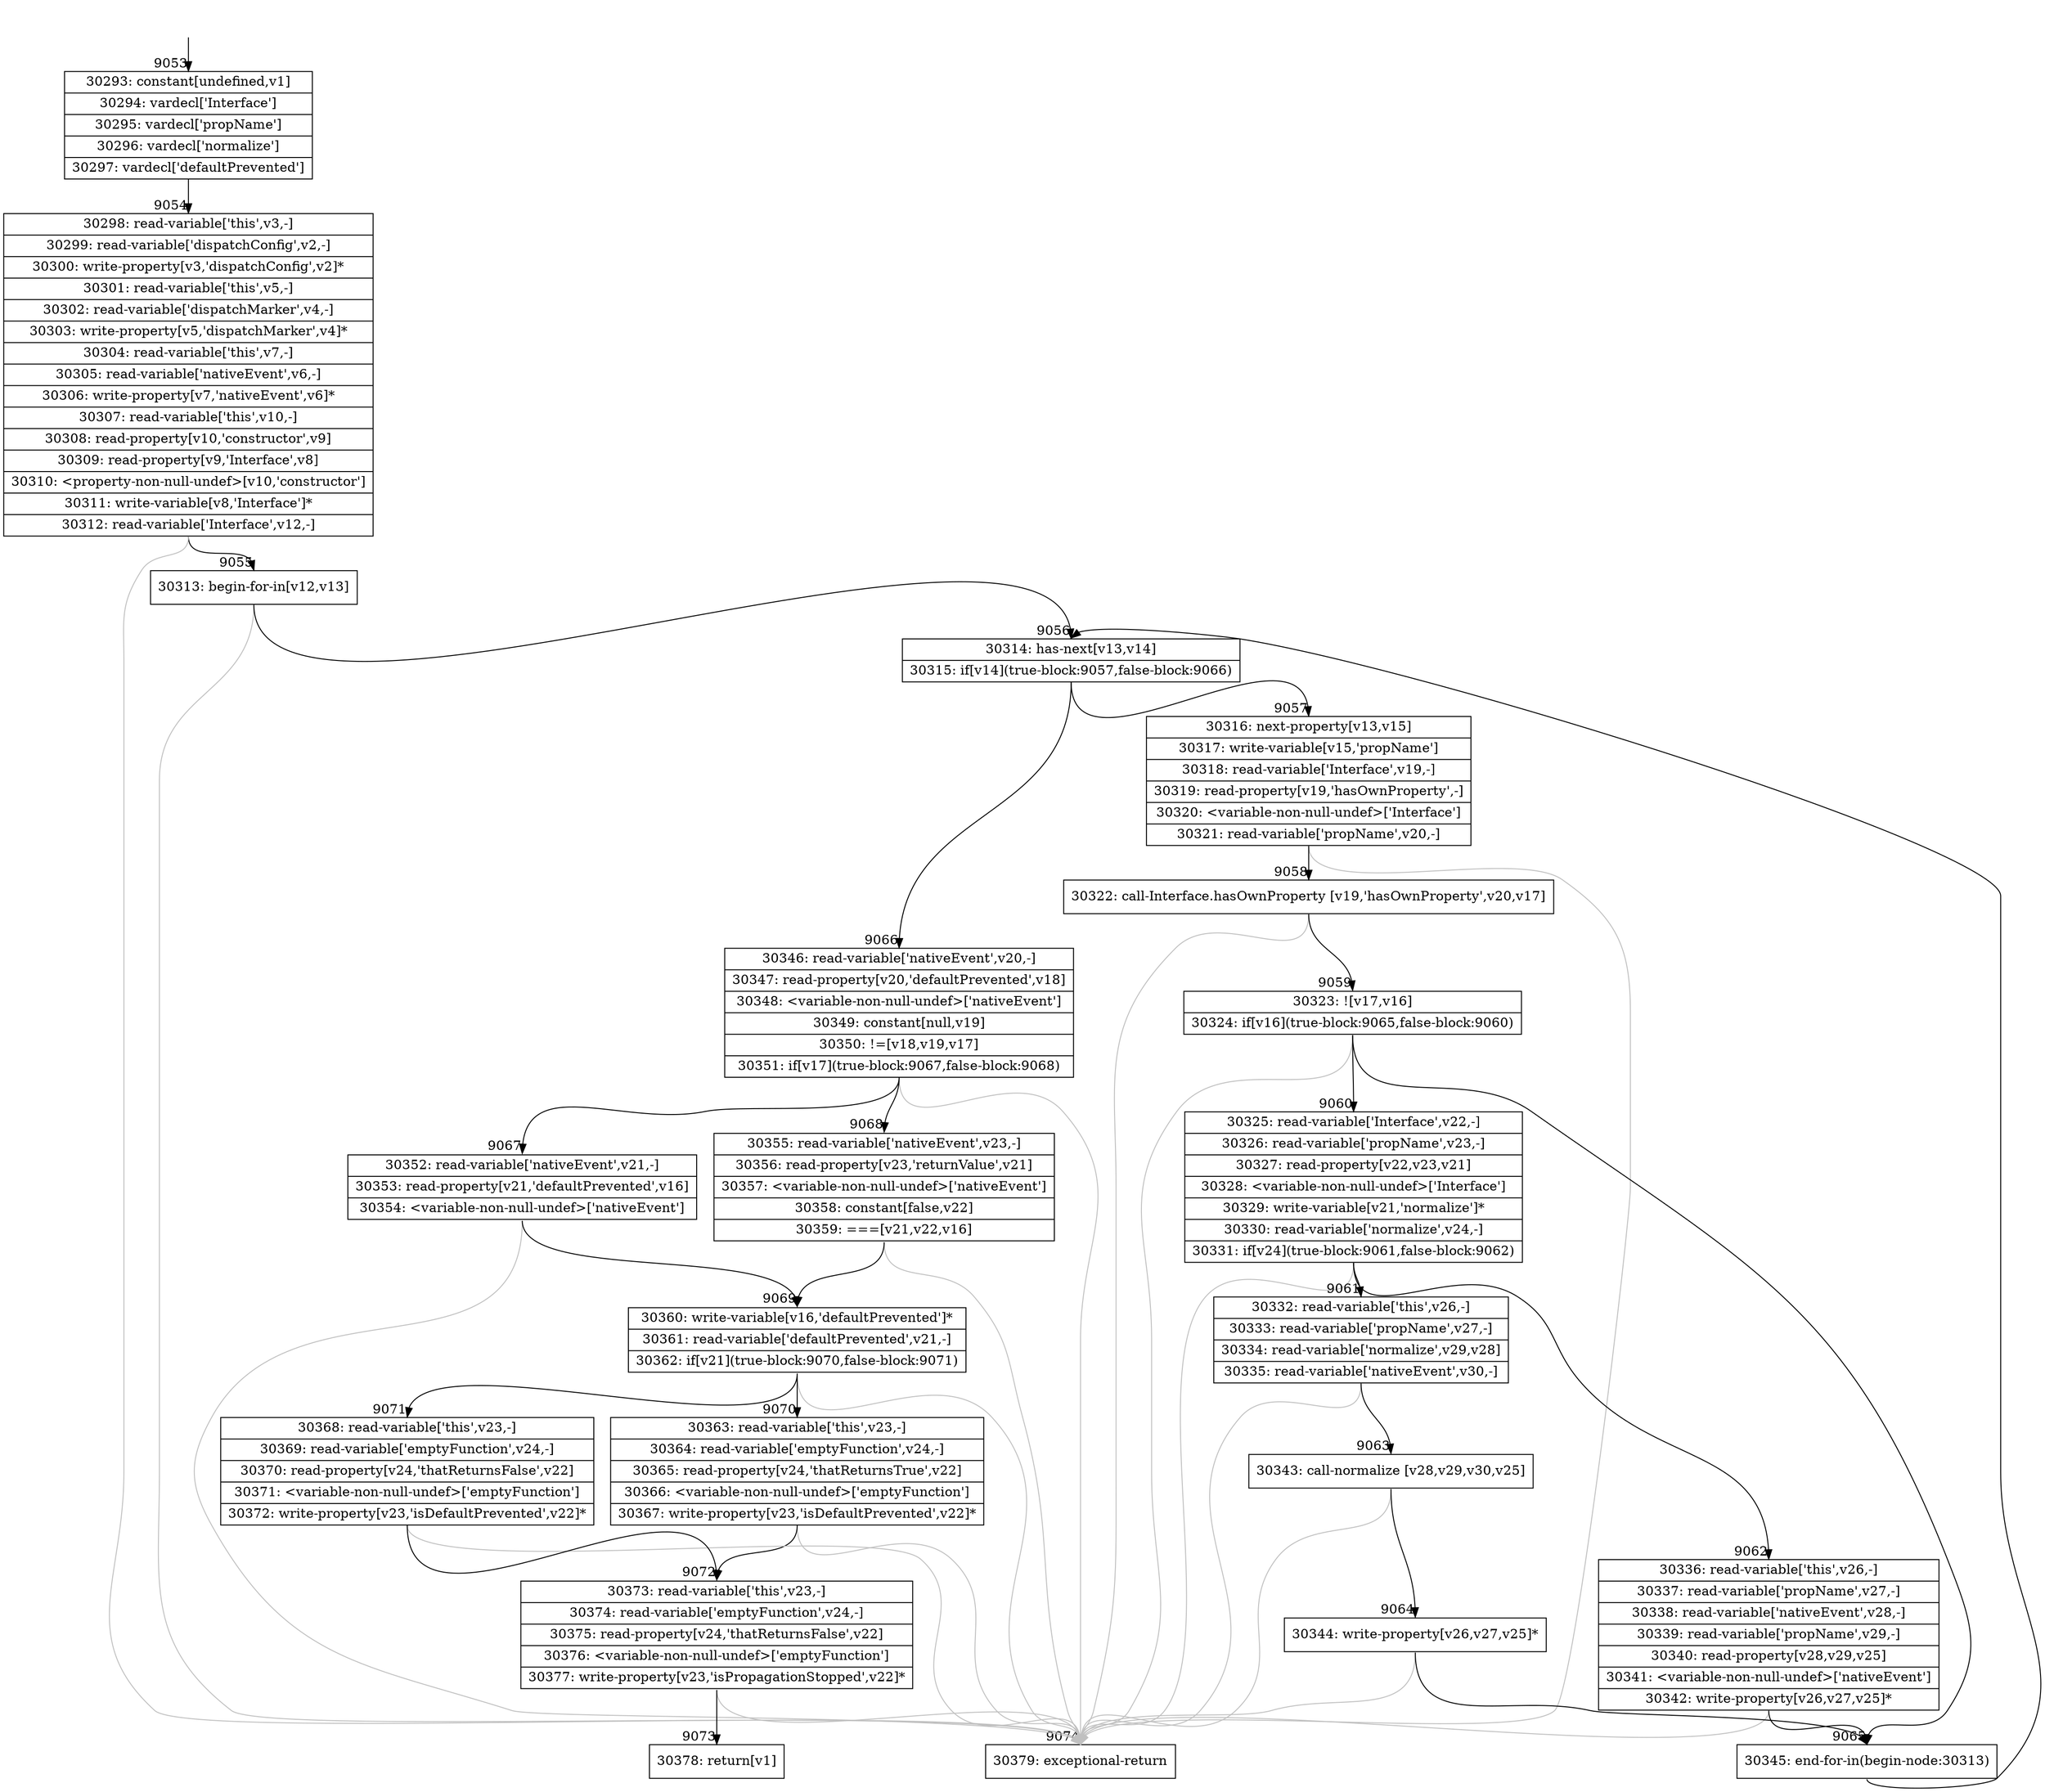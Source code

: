 digraph {
rankdir="TD"
BB_entry655[shape=none,label=""];
BB_entry655 -> BB9053 [tailport=s, headport=n, headlabel="    9053"]
BB9053 [shape=record label="{30293: constant[undefined,v1]|30294: vardecl['Interface']|30295: vardecl['propName']|30296: vardecl['normalize']|30297: vardecl['defaultPrevented']}" ] 
BB9053 -> BB9054 [tailport=s, headport=n, headlabel="      9054"]
BB9054 [shape=record label="{30298: read-variable['this',v3,-]|30299: read-variable['dispatchConfig',v2,-]|30300: write-property[v3,'dispatchConfig',v2]*|30301: read-variable['this',v5,-]|30302: read-variable['dispatchMarker',v4,-]|30303: write-property[v5,'dispatchMarker',v4]*|30304: read-variable['this',v7,-]|30305: read-variable['nativeEvent',v6,-]|30306: write-property[v7,'nativeEvent',v6]*|30307: read-variable['this',v10,-]|30308: read-property[v10,'constructor',v9]|30309: read-property[v9,'Interface',v8]|30310: \<property-non-null-undef\>[v10,'constructor']|30311: write-variable[v8,'Interface']*|30312: read-variable['Interface',v12,-]}" ] 
BB9054 -> BB9055 [tailport=s, headport=n, headlabel="      9055"]
BB9054 -> BB9074 [tailport=s, headport=n, color=gray, headlabel="      9074"]
BB9055 [shape=record label="{30313: begin-for-in[v12,v13]}" ] 
BB9055 -> BB9056 [tailport=s, headport=n, headlabel="      9056"]
BB9055 -> BB9074 [tailport=s, headport=n, color=gray]
BB9056 [shape=record label="{30314: has-next[v13,v14]|30315: if[v14](true-block:9057,false-block:9066)}" ] 
BB9056 -> BB9057 [tailport=s, headport=n, headlabel="      9057"]
BB9056 -> BB9066 [tailport=s, headport=n, headlabel="      9066"]
BB9057 [shape=record label="{30316: next-property[v13,v15]|30317: write-variable[v15,'propName']|30318: read-variable['Interface',v19,-]|30319: read-property[v19,'hasOwnProperty',-]|30320: \<variable-non-null-undef\>['Interface']|30321: read-variable['propName',v20,-]}" ] 
BB9057 -> BB9058 [tailport=s, headport=n, headlabel="      9058"]
BB9057 -> BB9074 [tailport=s, headport=n, color=gray]
BB9058 [shape=record label="{30322: call-Interface.hasOwnProperty [v19,'hasOwnProperty',v20,v17]}" ] 
BB9058 -> BB9059 [tailport=s, headport=n, headlabel="      9059"]
BB9058 -> BB9074 [tailport=s, headport=n, color=gray]
BB9059 [shape=record label="{30323: ![v17,v16]|30324: if[v16](true-block:9065,false-block:9060)}" ] 
BB9059 -> BB9065 [tailport=s, headport=n, headlabel="      9065"]
BB9059 -> BB9060 [tailport=s, headport=n, headlabel="      9060"]
BB9059 -> BB9074 [tailport=s, headport=n, color=gray]
BB9060 [shape=record label="{30325: read-variable['Interface',v22,-]|30326: read-variable['propName',v23,-]|30327: read-property[v22,v23,v21]|30328: \<variable-non-null-undef\>['Interface']|30329: write-variable[v21,'normalize']*|30330: read-variable['normalize',v24,-]|30331: if[v24](true-block:9061,false-block:9062)}" ] 
BB9060 -> BB9061 [tailport=s, headport=n, headlabel="      9061"]
BB9060 -> BB9062 [tailport=s, headport=n, headlabel="      9062"]
BB9060 -> BB9074 [tailport=s, headport=n, color=gray]
BB9061 [shape=record label="{30332: read-variable['this',v26,-]|30333: read-variable['propName',v27,-]|30334: read-variable['normalize',v29,v28]|30335: read-variable['nativeEvent',v30,-]}" ] 
BB9061 -> BB9063 [tailport=s, headport=n, headlabel="      9063"]
BB9061 -> BB9074 [tailport=s, headport=n, color=gray]
BB9062 [shape=record label="{30336: read-variable['this',v26,-]|30337: read-variable['propName',v27,-]|30338: read-variable['nativeEvent',v28,-]|30339: read-variable['propName',v29,-]|30340: read-property[v28,v29,v25]|30341: \<variable-non-null-undef\>['nativeEvent']|30342: write-property[v26,v27,v25]*}" ] 
BB9062 -> BB9065 [tailport=s, headport=n]
BB9062 -> BB9074 [tailport=s, headport=n, color=gray]
BB9063 [shape=record label="{30343: call-normalize [v28,v29,v30,v25]}" ] 
BB9063 -> BB9064 [tailport=s, headport=n, headlabel="      9064"]
BB9063 -> BB9074 [tailport=s, headport=n, color=gray]
BB9064 [shape=record label="{30344: write-property[v26,v27,v25]*}" ] 
BB9064 -> BB9065 [tailport=s, headport=n]
BB9064 -> BB9074 [tailport=s, headport=n, color=gray]
BB9065 [shape=record label="{30345: end-for-in(begin-node:30313)}" ] 
BB9065 -> BB9056 [tailport=s, headport=n]
BB9066 [shape=record label="{30346: read-variable['nativeEvent',v20,-]|30347: read-property[v20,'defaultPrevented',v18]|30348: \<variable-non-null-undef\>['nativeEvent']|30349: constant[null,v19]|30350: !=[v18,v19,v17]|30351: if[v17](true-block:9067,false-block:9068)}" ] 
BB9066 -> BB9067 [tailport=s, headport=n, headlabel="      9067"]
BB9066 -> BB9068 [tailport=s, headport=n, headlabel="      9068"]
BB9066 -> BB9074 [tailport=s, headport=n, color=gray]
BB9067 [shape=record label="{30352: read-variable['nativeEvent',v21,-]|30353: read-property[v21,'defaultPrevented',v16]|30354: \<variable-non-null-undef\>['nativeEvent']}" ] 
BB9067 -> BB9069 [tailport=s, headport=n, headlabel="      9069"]
BB9067 -> BB9074 [tailport=s, headport=n, color=gray]
BB9068 [shape=record label="{30355: read-variable['nativeEvent',v23,-]|30356: read-property[v23,'returnValue',v21]|30357: \<variable-non-null-undef\>['nativeEvent']|30358: constant[false,v22]|30359: ===[v21,v22,v16]}" ] 
BB9068 -> BB9069 [tailport=s, headport=n]
BB9068 -> BB9074 [tailport=s, headport=n, color=gray]
BB9069 [shape=record label="{30360: write-variable[v16,'defaultPrevented']*|30361: read-variable['defaultPrevented',v21,-]|30362: if[v21](true-block:9070,false-block:9071)}" ] 
BB9069 -> BB9070 [tailport=s, headport=n, headlabel="      9070"]
BB9069 -> BB9071 [tailport=s, headport=n, headlabel="      9071"]
BB9069 -> BB9074 [tailport=s, headport=n, color=gray]
BB9070 [shape=record label="{30363: read-variable['this',v23,-]|30364: read-variable['emptyFunction',v24,-]|30365: read-property[v24,'thatReturnsTrue',v22]|30366: \<variable-non-null-undef\>['emptyFunction']|30367: write-property[v23,'isDefaultPrevented',v22]*}" ] 
BB9070 -> BB9072 [tailport=s, headport=n, headlabel="      9072"]
BB9070 -> BB9074 [tailport=s, headport=n, color=gray]
BB9071 [shape=record label="{30368: read-variable['this',v23,-]|30369: read-variable['emptyFunction',v24,-]|30370: read-property[v24,'thatReturnsFalse',v22]|30371: \<variable-non-null-undef\>['emptyFunction']|30372: write-property[v23,'isDefaultPrevented',v22]*}" ] 
BB9071 -> BB9072 [tailport=s, headport=n]
BB9071 -> BB9074 [tailport=s, headport=n, color=gray]
BB9072 [shape=record label="{30373: read-variable['this',v23,-]|30374: read-variable['emptyFunction',v24,-]|30375: read-property[v24,'thatReturnsFalse',v22]|30376: \<variable-non-null-undef\>['emptyFunction']|30377: write-property[v23,'isPropagationStopped',v22]*}" ] 
BB9072 -> BB9073 [tailport=s, headport=n, headlabel="      9073"]
BB9072 -> BB9074 [tailport=s, headport=n, color=gray]
BB9073 [shape=record label="{30378: return[v1]}" ] 
BB9074 [shape=record label="{30379: exceptional-return}" ] 
//#$~ 16004
}
